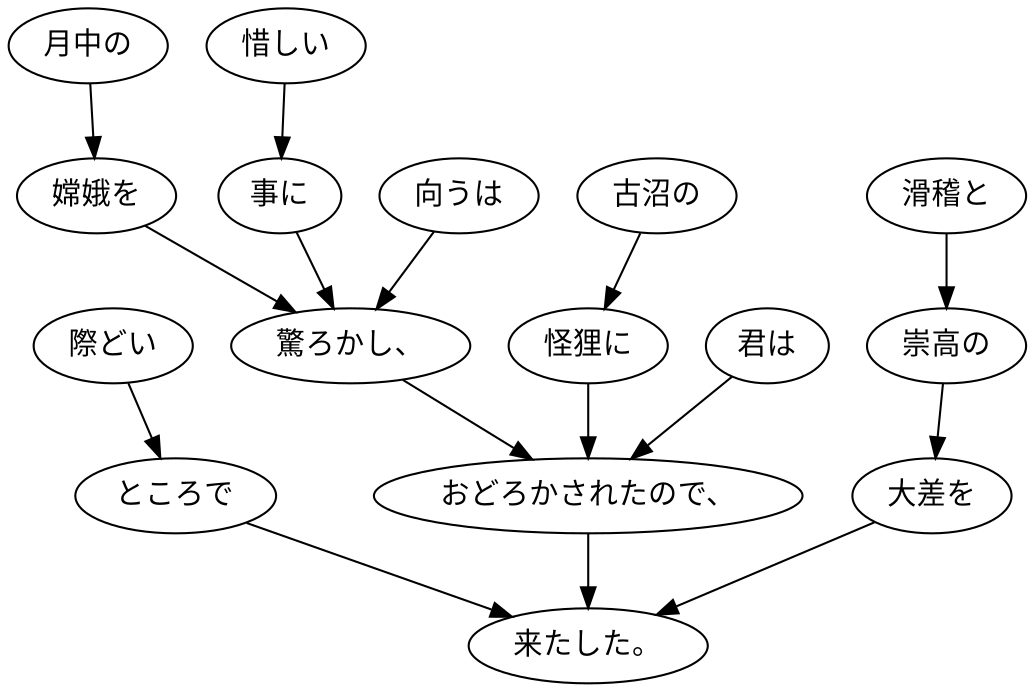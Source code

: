 digraph graph8381 {
	node0 [label="惜しい"];
	node1 [label="事に"];
	node2 [label="向うは"];
	node3 [label="月中の"];
	node4 [label="嫦娥を"];
	node5 [label="驚ろかし、"];
	node6 [label="君は"];
	node7 [label="古沼の"];
	node8 [label="怪狸に"];
	node9 [label="おどろかされたので、"];
	node10 [label="際どい"];
	node11 [label="ところで"];
	node12 [label="滑稽と"];
	node13 [label="崇高の"];
	node14 [label="大差を"];
	node15 [label="来たした。"];
	node0 -> node1;
	node1 -> node5;
	node2 -> node5;
	node3 -> node4;
	node4 -> node5;
	node5 -> node9;
	node6 -> node9;
	node7 -> node8;
	node8 -> node9;
	node9 -> node15;
	node10 -> node11;
	node11 -> node15;
	node12 -> node13;
	node13 -> node14;
	node14 -> node15;
}
